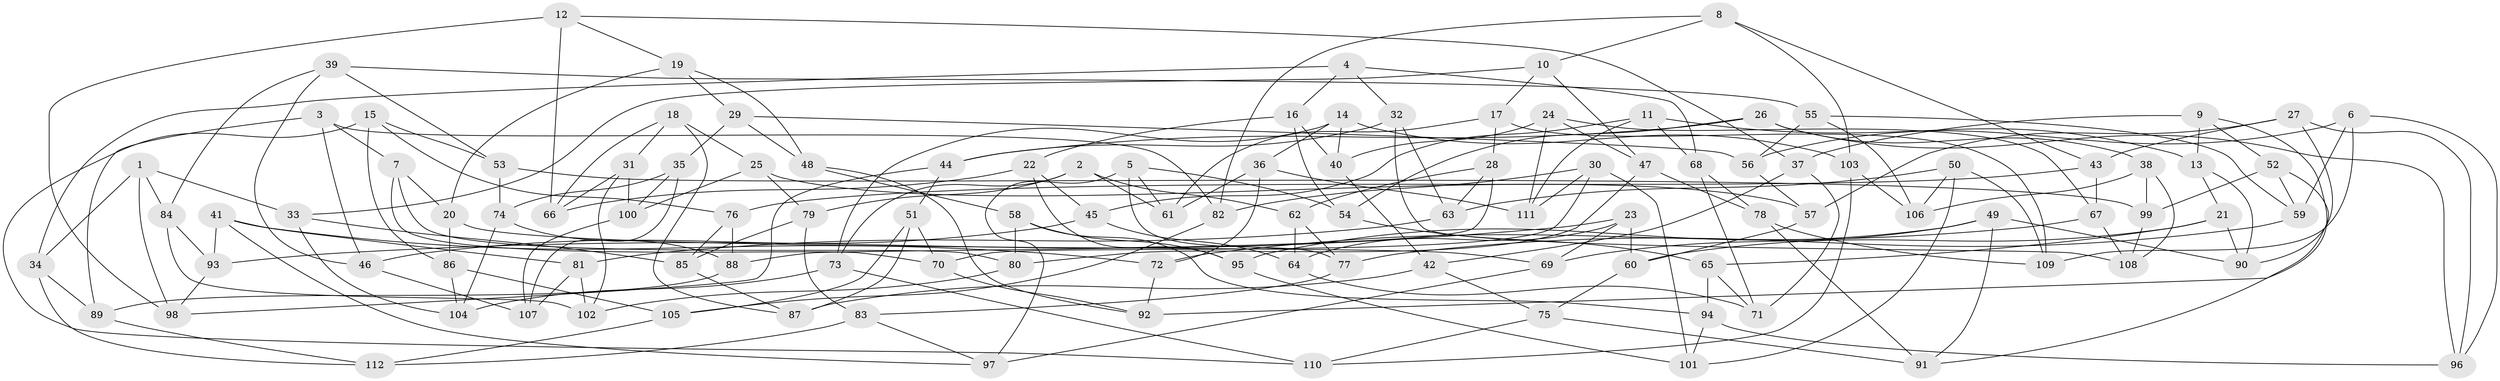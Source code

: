// Generated by graph-tools (version 1.1) at 2025/26/03/09/25 03:26:59]
// undirected, 112 vertices, 224 edges
graph export_dot {
graph [start="1"]
  node [color=gray90,style=filled];
  1;
  2;
  3;
  4;
  5;
  6;
  7;
  8;
  9;
  10;
  11;
  12;
  13;
  14;
  15;
  16;
  17;
  18;
  19;
  20;
  21;
  22;
  23;
  24;
  25;
  26;
  27;
  28;
  29;
  30;
  31;
  32;
  33;
  34;
  35;
  36;
  37;
  38;
  39;
  40;
  41;
  42;
  43;
  44;
  45;
  46;
  47;
  48;
  49;
  50;
  51;
  52;
  53;
  54;
  55;
  56;
  57;
  58;
  59;
  60;
  61;
  62;
  63;
  64;
  65;
  66;
  67;
  68;
  69;
  70;
  71;
  72;
  73;
  74;
  75;
  76;
  77;
  78;
  79;
  80;
  81;
  82;
  83;
  84;
  85;
  86;
  87;
  88;
  89;
  90;
  91;
  92;
  93;
  94;
  95;
  96;
  97;
  98;
  99;
  100;
  101;
  102;
  103;
  104;
  105;
  106;
  107;
  108;
  109;
  110;
  111;
  112;
  1 -- 34;
  1 -- 84;
  1 -- 98;
  1 -- 33;
  2 -- 62;
  2 -- 61;
  2 -- 79;
  2 -- 73;
  3 -- 46;
  3 -- 89;
  3 -- 82;
  3 -- 7;
  4 -- 68;
  4 -- 34;
  4 -- 16;
  4 -- 32;
  5 -- 54;
  5 -- 97;
  5 -- 61;
  5 -- 77;
  6 -- 56;
  6 -- 59;
  6 -- 109;
  6 -- 96;
  7 -- 20;
  7 -- 70;
  7 -- 80;
  8 -- 82;
  8 -- 10;
  8 -- 103;
  8 -- 43;
  9 -- 52;
  9 -- 13;
  9 -- 37;
  9 -- 92;
  10 -- 33;
  10 -- 47;
  10 -- 17;
  11 -- 45;
  11 -- 111;
  11 -- 68;
  11 -- 13;
  12 -- 37;
  12 -- 66;
  12 -- 98;
  12 -- 19;
  13 -- 21;
  13 -- 90;
  14 -- 36;
  14 -- 40;
  14 -- 103;
  14 -- 73;
  15 -- 110;
  15 -- 76;
  15 -- 86;
  15 -- 53;
  16 -- 22;
  16 -- 40;
  16 -- 54;
  17 -- 109;
  17 -- 28;
  17 -- 61;
  18 -- 66;
  18 -- 87;
  18 -- 31;
  18 -- 25;
  19 -- 20;
  19 -- 29;
  19 -- 48;
  20 -- 69;
  20 -- 86;
  21 -- 90;
  21 -- 60;
  21 -- 65;
  22 -- 66;
  22 -- 45;
  22 -- 95;
  23 -- 60;
  23 -- 69;
  23 -- 64;
  23 -- 93;
  24 -- 47;
  24 -- 67;
  24 -- 40;
  24 -- 111;
  25 -- 100;
  25 -- 79;
  25 -- 57;
  26 -- 96;
  26 -- 44;
  26 -- 54;
  26 -- 38;
  27 -- 90;
  27 -- 57;
  27 -- 43;
  27 -- 96;
  28 -- 88;
  28 -- 63;
  28 -- 62;
  29 -- 35;
  29 -- 48;
  29 -- 56;
  30 -- 70;
  30 -- 101;
  30 -- 82;
  30 -- 111;
  31 -- 66;
  31 -- 102;
  31 -- 100;
  32 -- 108;
  32 -- 63;
  32 -- 44;
  33 -- 85;
  33 -- 104;
  34 -- 89;
  34 -- 112;
  35 -- 74;
  35 -- 100;
  35 -- 107;
  36 -- 72;
  36 -- 61;
  36 -- 111;
  37 -- 42;
  37 -- 71;
  38 -- 108;
  38 -- 106;
  38 -- 99;
  39 -- 55;
  39 -- 53;
  39 -- 84;
  39 -- 46;
  40 -- 42;
  41 -- 93;
  41 -- 97;
  41 -- 81;
  41 -- 72;
  42 -- 75;
  42 -- 87;
  43 -- 67;
  43 -- 76;
  44 -- 51;
  44 -- 98;
  45 -- 64;
  45 -- 46;
  46 -- 107;
  47 -- 78;
  47 -- 80;
  48 -- 58;
  48 -- 92;
  49 -- 90;
  49 -- 91;
  49 -- 95;
  49 -- 69;
  50 -- 106;
  50 -- 109;
  50 -- 101;
  50 -- 63;
  51 -- 105;
  51 -- 70;
  51 -- 87;
  52 -- 59;
  52 -- 99;
  52 -- 91;
  53 -- 74;
  53 -- 99;
  54 -- 65;
  55 -- 106;
  55 -- 56;
  55 -- 59;
  56 -- 57;
  57 -- 60;
  58 -- 80;
  58 -- 95;
  58 -- 94;
  59 -- 77;
  60 -- 75;
  62 -- 64;
  62 -- 77;
  63 -- 81;
  64 -- 71;
  65 -- 94;
  65 -- 71;
  67 -- 108;
  67 -- 72;
  68 -- 78;
  68 -- 71;
  69 -- 97;
  70 -- 92;
  72 -- 92;
  73 -- 104;
  73 -- 110;
  74 -- 104;
  74 -- 88;
  75 -- 110;
  75 -- 91;
  76 -- 85;
  76 -- 88;
  77 -- 83;
  78 -- 91;
  78 -- 109;
  79 -- 83;
  79 -- 85;
  80 -- 102;
  81 -- 102;
  81 -- 107;
  82 -- 105;
  83 -- 97;
  83 -- 112;
  84 -- 93;
  84 -- 102;
  85 -- 87;
  86 -- 105;
  86 -- 104;
  88 -- 89;
  89 -- 112;
  93 -- 98;
  94 -- 101;
  94 -- 96;
  95 -- 101;
  99 -- 108;
  100 -- 107;
  103 -- 106;
  103 -- 110;
  105 -- 112;
}
